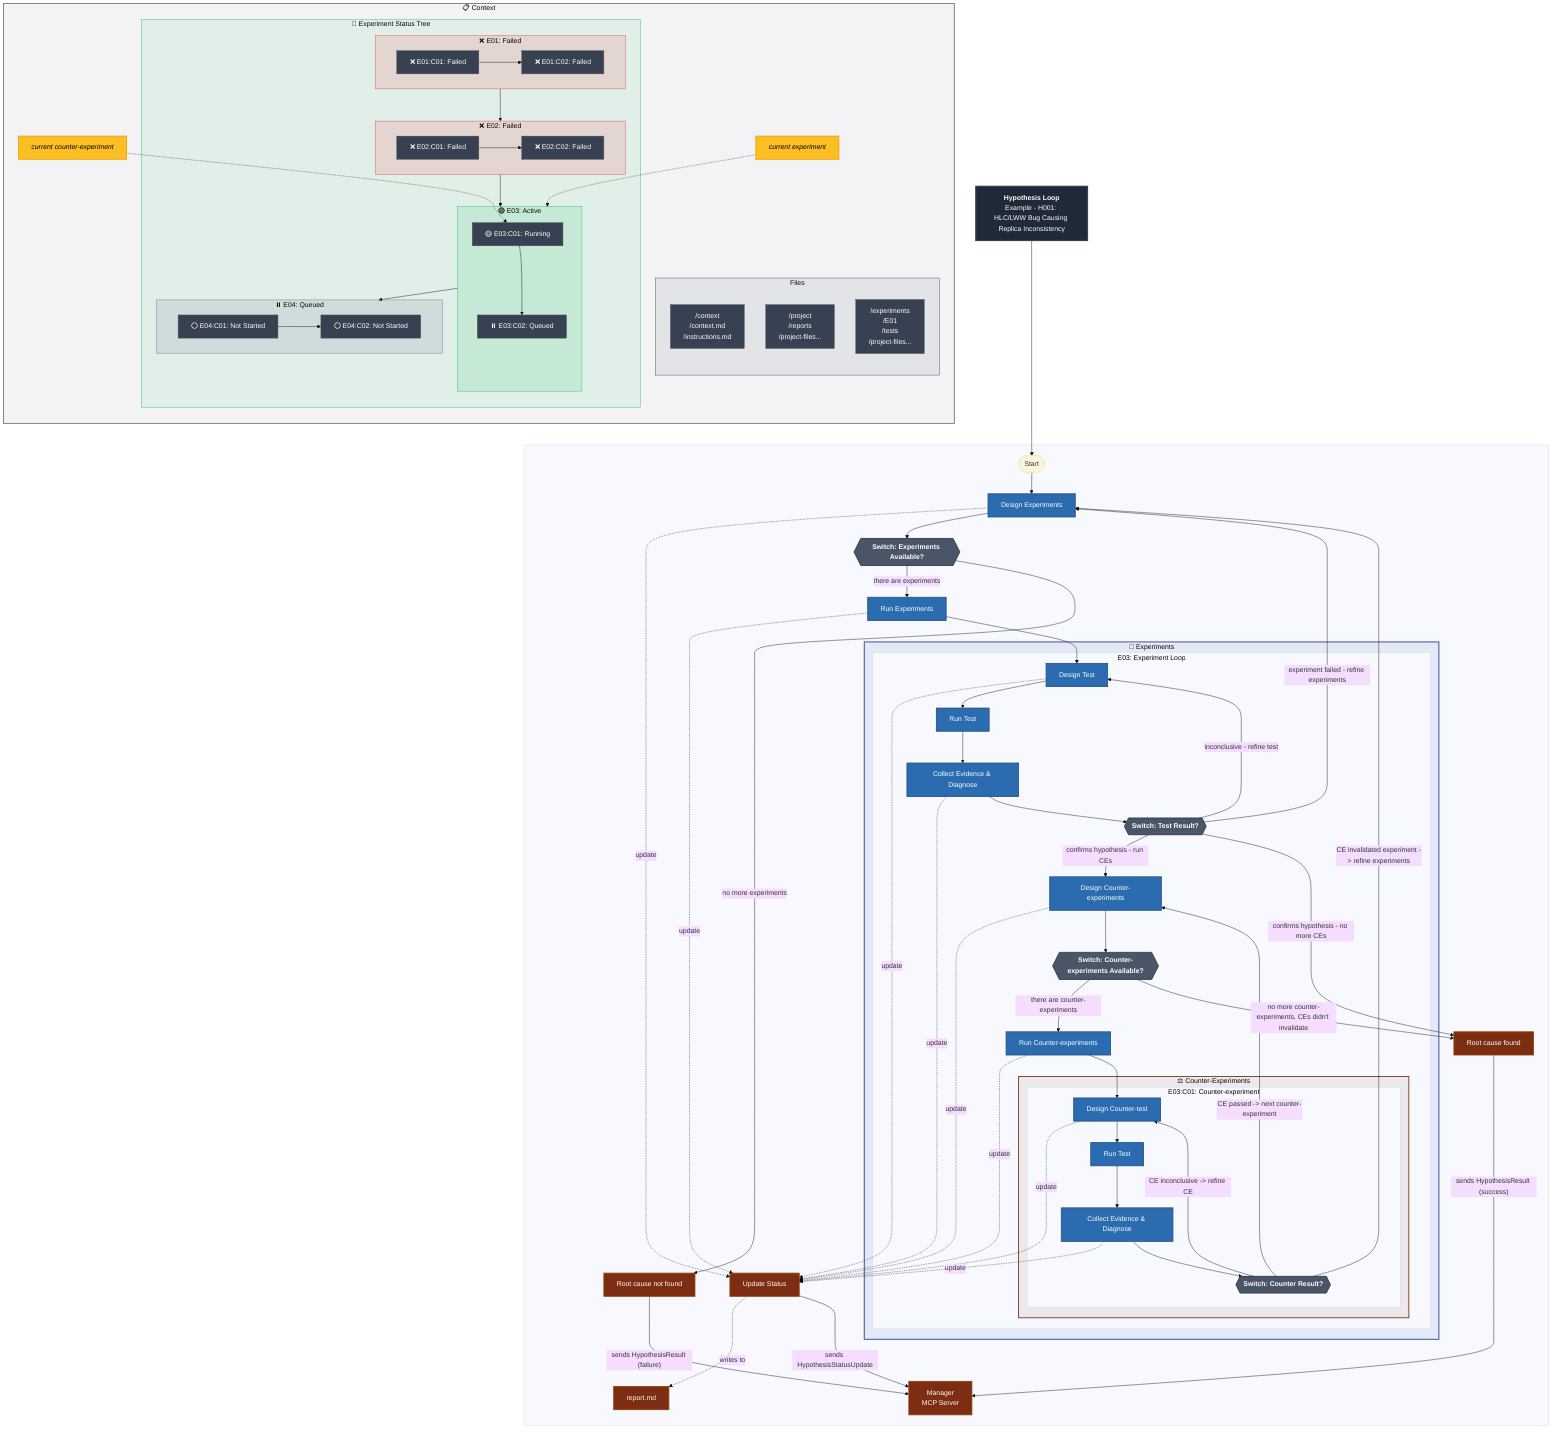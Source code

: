%%{init: {"flowchart": {"htmlLabels": true}, "theme": "base"}}%%
flowchart TD
    %% Title
    Title[<b>Hypothesis Loop</b><br/>Example - H001: HLC/LWW Bug Causing Replica Inconsistency]
    
    %% Main Hypothesis Container
    subgraph HypothesisLoop [" "]
        %% Main Flow
        Start([Start])
        DesignExp[Design Experiments]
        
        %% Main Decision Points
        HasExpDecision{{Switch: Experiments Available?}}
        RootCauseNotFound[Root cause not found]
        RunExperiments[Run Experiments]
        
        %% Experiments Container
        subgraph ExperimentsContainer ["🔬 Experiments"]
            %% E03: Active Experiment
            subgraph E03 [E03: Experiment Loop]
                direction TB
                DesignTest[Design Test]
                RunTest[Run Test] 
                CollectEvidence[Collect Evidence & Diagnose]
                
                %% Experiment Decision Logic
                ExpDecision{{Switch: Test Result?}}
                
                %% Counter-experiments Coordination
                DesignCounterExperiments[Design Counter-experiments]
                HasCounterExpDecision{{Switch: Counter-experiments Available?}}
                RunCounterExperiments[Run Counter-experiments]
                
                %% Counter-experiments Container
                subgraph CounterExpsContainer ["⚖️ Counter-Experiments"]
                    subgraph E03C01 [E03:C01: Counter-experiment]
                        DesignCounterTest[Design Counter-test]
                        RunTestCounter[Run Test]
                        CollectEvidenceCounter[Collect Evidence & Diagnose]
                        CEDecision{{Switch: Counter Result?}}
                    end
                    
                end
            end
        end
        
        %% Status and Reporting System
        UpdateStatus[Update Status]
        ReportMd[report.md]
        RootCauseFound[Root cause found]
        ManagerMCP[Manager<br/>MCP Server]
    end
    
    %% Context Information Panel
    subgraph ContextPanel ["📋 Context"]
        direction TB
        
        %% Current Status Indicators
        CurrentExpLabel[current experiment]
        CurrentCounterExpLabel[current counter-experiment]
        
        %% Files Section
        subgraph FilesPanel [Files]
            direction TB
            ContextFiles["/context<br/>/context.md<br/>/instructions.md"]
            ProjectFiles["/project<br/>/reports<br/>/project-files..."]
            ExperimentFiles["/experiments<br/>/E01<br/>/tests<br/>/project-files..."]
        end
        
        %% Experiment Tree Section  
        subgraph ExperimentTree ["🧪 Experiment Status Tree"]
            direction TB
            
            subgraph E01Tree ["❌ E01: Failed"]
                E01C01Status["❌ E01:C01: Failed"]
                E01C02Status["❌ E01:C02: Failed"]
                E01C01Status --> E01C02Status
            end
            
            subgraph E02Tree ["❌ E02: Failed"]
                E02C01Status["❌ E02:C01: Failed"]
                E02C02Status["❌ E02:C02: Failed"]
                E02C01Status --> E02C02Status
            end
            
            subgraph E03Tree ["🟢 E03: Active"]
                E03C01Status["🟡 E03:C01: Running"]
                E03C02Status["⏸️ E03:C02: Queued"]
                E03C01Status --> E03C02Status
            end
            
            subgraph E04Tree ["⏸️ E04: Queued"]
                E04C01Status["⚪ E04:C01: Not Started"]
                E04C02Status["⚪ E04:C02: Not Started"]
                E04C01Status --> E04C02Status
            end
            
            %% Experiment Chain
            E01Tree --> E02Tree
            E02Tree --> E03Tree  
            E03Tree --> E04Tree
        end
    end
    
    %% === FLOW CONNECTIONS ===
    
    %% Main Flow
    Title --> Start
    Start --> DesignExp
    DesignExp -.->|"update"| UpdateStatus
    DesignExp --> HasExpDecision
    
    %% Experiment Decision Branches
    HasExpDecision -->|"there are experiments"| RunExperiments
    HasExpDecision -->|"no more experiments"| RootCauseNotFound
    
    %% Run Experiments Flow
    RunExperiments -.->|"update"| UpdateStatus
    RunExperiments --> DesignTest
    DesignTest -.->|"update"| UpdateStatus
    DesignTest --> RunTest
    RunTest --> CollectEvidence
    CollectEvidence -.->|"update"| UpdateStatus
    CollectEvidence --> ExpDecision
    
    %% Experiment Decision Branches (Switch)
    ExpDecision -->|"inconclusive - refine test"| DesignTest
    ExpDecision -->|"experiment failed - refine experiments"| DesignExp
    ExpDecision -->|"confirms hypothesis - run CEs"| DesignCounterExperiments
    ExpDecision -->|"confirms hypothesis - no more CEs"| RootCauseFound
    
    %% Design Counter-experiments Flow
    DesignCounterExperiments -.->|"update"| UpdateStatus
    DesignCounterExperiments --> HasCounterExpDecision
    
    %% Counter-Experiment Decision Branches
    HasCounterExpDecision -->|"there are counter-experiments"| RunCounterExperiments
    HasCounterExpDecision -->|"no more counter-experiments, CEs didn't invalidate"| RootCauseFound
    RunCounterExperiments -.->|"update"| UpdateStatus
    RunCounterExperiments --> DesignCounterTest
    DesignCounterTest -.->|"update"| UpdateStatus
    DesignCounterTest --> RunTestCounter
    RunTestCounter --> CollectEvidenceCounter
    CollectEvidenceCounter -.->|"update"| UpdateStatus
    CollectEvidenceCounter --> CEDecision
    
    %% Counter-Experiment Decision Branches (Switch)
    CEDecision -->|"CE inconclusive -> refine CE"| DesignCounterTest
    CEDecision -->|"CE passed -> next counter-experiment"| DesignCounterExperiments
    CEDecision -->|"CE invalidated experiment -> refine experiments"| DesignExp
    
    %% Status and Reporting Flow
    UpdateStatus -.->|"writes to"| ReportMd
    UpdateStatus -->|"sends HypothesisStatusUpdate"| ManagerMCP
    
    %% Final Result Flows
    RootCauseFound -->|"sends HypothesisResult (success)"| ManagerMCP
    RootCauseNotFound -->|"sends HypothesisResult (failure)"| ManagerMCP
    
    %% Current Status Visual Indicators (within Context container)
    CurrentExpLabel -.-> E03Tree
    CurrentCounterExpLabel -.-> E03C01Status
    
    %% === STYLING ===
    
    %% Decision Node Styling (Switch statements)
    classDef decisionNode fill:#4a5568,stroke:#2d3748,stroke-width:2px,color:#fff,font-weight:bold
    
    %% Process Node Styling
    classDef processNode fill:#2b6cb0,stroke:#2c5282,stroke-width:2px,color:#fff
    
    %% Status/External Node Styling
    classDef statusNode fill:#7c2d12,stroke:#92400e,stroke-width:2px,color:#fff
    
    %% Experiment Container Styling
    classDef experimentNode fill:#065f46,stroke:#047857,stroke-width:2px,color:#fff
    
    %% Files/Context Styling
    classDef contextNode fill:#374151,stroke:#4b5563,stroke-width:1px,color:#fff
    
    %% Current Status Indicator Styling
    classDef indicatorNode fill:#fbbf24,stroke:#f59e0b,stroke-width:2px,color:#000,font-style:italic
    
    %% Apply Styles
    class HasExpDecision,ExpDecision,HasCounterExpDecision,CEDecision decisionNode
    class DesignExp,DesignTest,RunTest,CollectEvidence,DesignCounterTest,RunTestCounter,CollectEvidenceCounter,RunExperiments,DesignCounterExperiments,RunCounterExperiments processNode
    class UpdateStatus,ReportMd,RootCauseFound,RootCauseNotFound,ManagerMCP statusNode
    class ContextFiles,ProjectFiles,ExperimentFiles contextNode
    class E01C01Status,E01C02Status,E02C01Status,E02C02Status,E03C01Status,E03C02Status,E04C01Status,E04C02Status contextNode
    class CurrentExpLabel,CurrentCounterExpLabel indicatorNode
    
    %% Title Styling
    classDef titleNode fill:#1f2937,stroke:#374151,stroke-width:3px,color:#fff,font-size:16px
    class Title titleNode
    
    %% Container Background Colors
    style ExperimentsContainer fill:#1e3a8a15,stroke:#1e3a8a,stroke-width:2px
    style CounterExpsContainer fill:#7c2d1215,stroke:#7c2d12,stroke-width:2px
    style ContextPanel fill:#6b728015,stroke:#6b7280,stroke-width:2px
    style FilesPanel fill:#37415115,stroke:#374151,stroke-width:1px
    style ExperimentTree fill:#22c55e15,stroke:#22c55e,stroke-width:1px
    style E01Tree fill:#ef444425,stroke:#ef4444,stroke-width:1px
    style E02Tree fill:#ef444425,stroke:#ef4444,stroke-width:1px
    style E03Tree fill:#22c55e25,stroke:#22c55e,stroke-width:1px
    style E04Tree fill:#64748b25,stroke:#64748b,stroke-width:1px